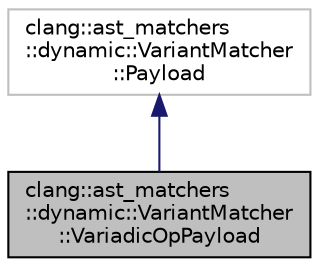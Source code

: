 digraph "clang::ast_matchers::dynamic::VariantMatcher::VariadicOpPayload"
{
 // LATEX_PDF_SIZE
  bgcolor="transparent";
  edge [fontname="Helvetica",fontsize="10",labelfontname="Helvetica",labelfontsize="10"];
  node [fontname="Helvetica",fontsize="10",shape=record];
  Node1 [label="clang::ast_matchers\l::dynamic::VariantMatcher\l::VariadicOpPayload",height=0.2,width=0.4,color="black", fillcolor="grey75", style="filled", fontcolor="black",tooltip=" "];
  Node2 -> Node1 [dir="back",color="midnightblue",fontsize="10",style="solid",fontname="Helvetica"];
  Node2 [label="clang::ast_matchers\l::dynamic::VariantMatcher\l::Payload",height=0.2,width=0.4,color="grey75",tooltip="Payload interface to be specialized by each matcher type."];
}
